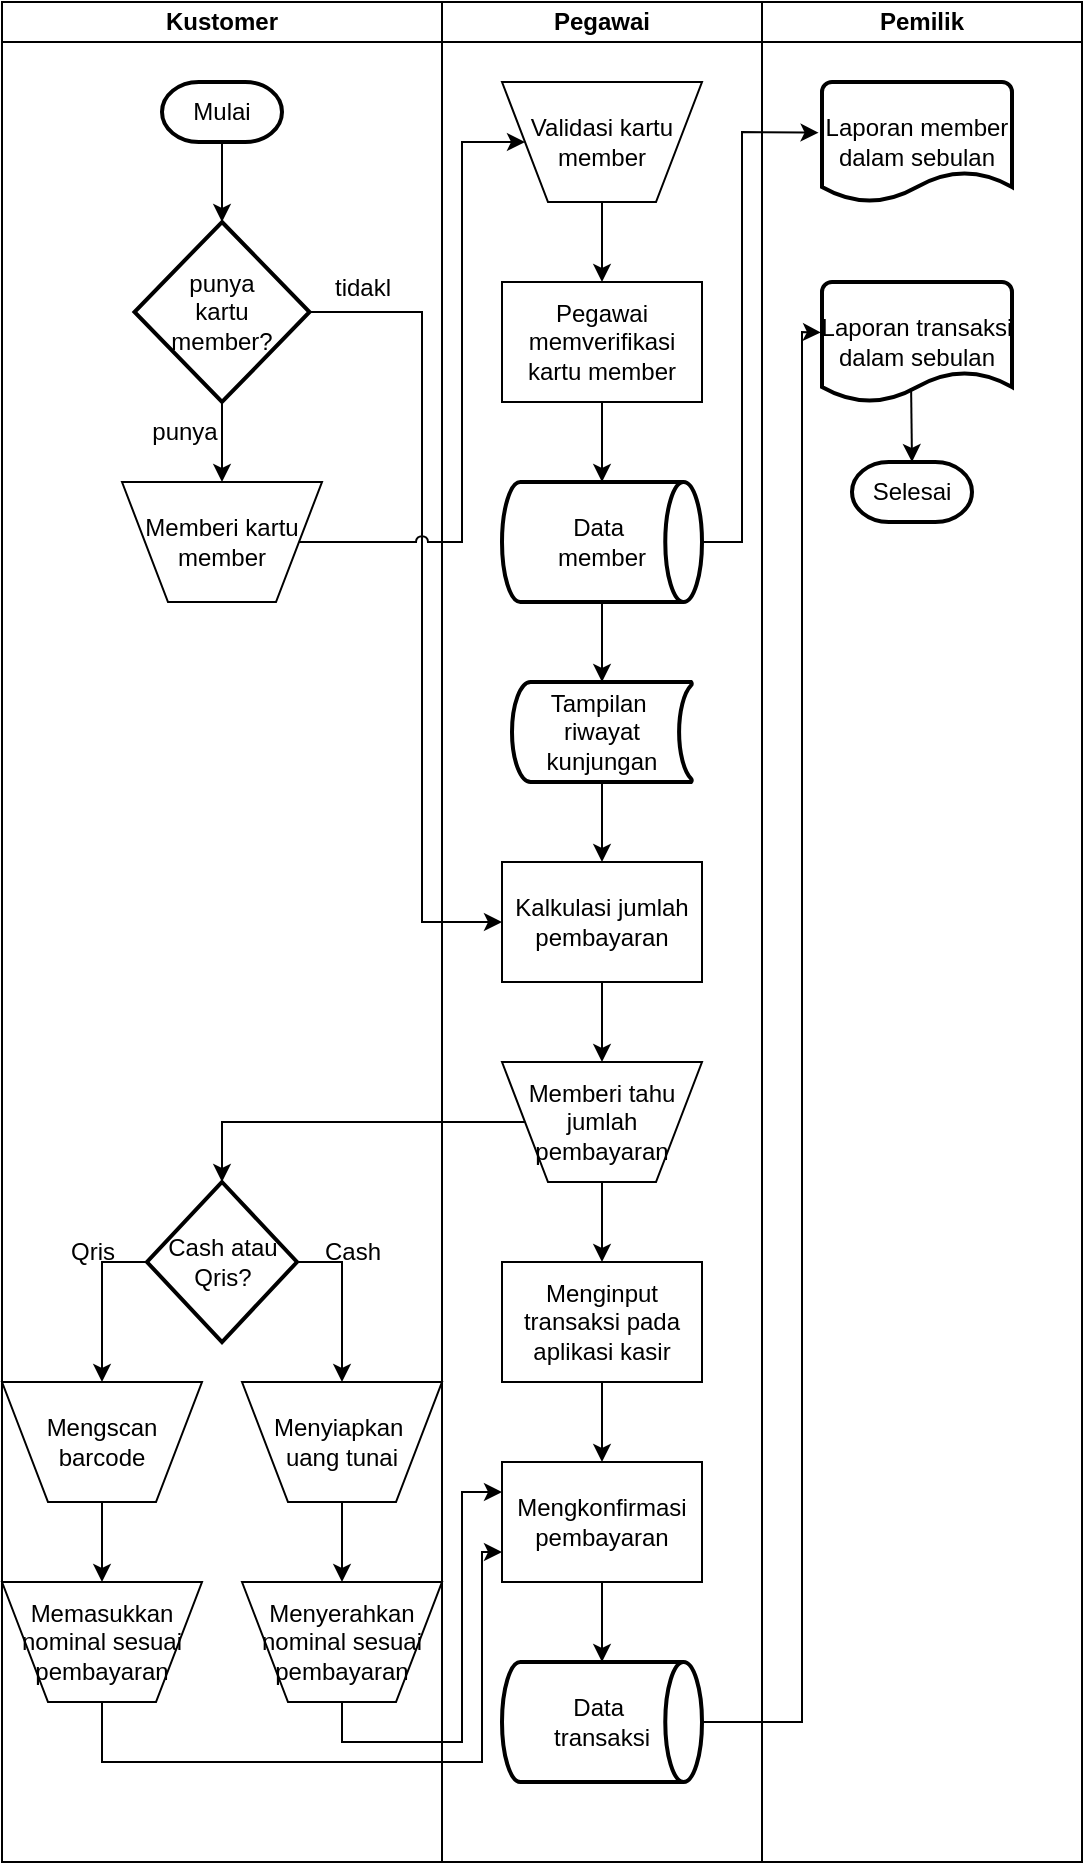 <mxfile version="26.2.12">
  <diagram name="Halaman-1" id="SjMxvKFg0AjNRcb1Awkv">
    <mxGraphModel dx="1667" dy="777" grid="1" gridSize="10" guides="1" tooltips="1" connect="1" arrows="1" fold="1" page="1" pageScale="1" pageWidth="827" pageHeight="1169" math="0" shadow="0">
      <root>
        <mxCell id="0" />
        <mxCell id="1" parent="0" />
        <mxCell id="_cnUZ4bC5yxnJeelvfVf-1" value="Kustomer" style="swimlane;startSize=20;whiteSpace=wrap;html=1;" parent="1" vertex="1">
          <mxGeometry x="20" y="40" width="220" height="930" as="geometry" />
        </mxCell>
        <mxCell id="YhcGoM6mYI_nWp9R7Epc-3" value="punya&lt;div&gt;kartu&lt;/div&gt;&lt;div&gt;member?&lt;/div&gt;" style="strokeWidth=2;html=1;shape=mxgraph.flowchart.decision;whiteSpace=wrap;" vertex="1" parent="_cnUZ4bC5yxnJeelvfVf-1">
          <mxGeometry x="66.25" y="110" width="87.5" height="90" as="geometry" />
        </mxCell>
        <mxCell id="_cnUZ4bC5yxnJeelvfVf-14" value="Mulai" style="strokeWidth=2;html=1;shape=mxgraph.flowchart.terminator;whiteSpace=wrap;" parent="_cnUZ4bC5yxnJeelvfVf-1" vertex="1">
          <mxGeometry x="80" y="40" width="60" height="30" as="geometry" />
        </mxCell>
        <mxCell id="YhcGoM6mYI_nWp9R7Epc-7" value="" style="endArrow=classic;html=1;rounded=0;exitX=0.5;exitY=1;exitDx=0;exitDy=0;exitPerimeter=0;entryX=0.5;entryY=0;entryDx=0;entryDy=0;entryPerimeter=0;" edge="1" parent="_cnUZ4bC5yxnJeelvfVf-1" source="_cnUZ4bC5yxnJeelvfVf-14" target="YhcGoM6mYI_nWp9R7Epc-3">
          <mxGeometry width="50" height="50" relative="1" as="geometry">
            <mxPoint x="470" y="103" as="sourcePoint" />
            <mxPoint x="470" y="140" as="targetPoint" />
          </mxGeometry>
        </mxCell>
        <mxCell id="YhcGoM6mYI_nWp9R7Epc-10" value="Memberi kartu member" style="verticalLabelPosition=middle;verticalAlign=middle;html=1;shape=trapezoid;perimeter=trapezoidPerimeter;whiteSpace=wrap;size=0.23;arcSize=10;flipV=1;labelPosition=center;align=center;" vertex="1" parent="_cnUZ4bC5yxnJeelvfVf-1">
          <mxGeometry x="60" y="240" width="100" height="60" as="geometry" />
        </mxCell>
        <mxCell id="YhcGoM6mYI_nWp9R7Epc-16" value="" style="endArrow=classic;html=1;rounded=0;entryX=0.5;entryY=0;entryDx=0;entryDy=0;exitX=0.5;exitY=1;exitDx=0;exitDy=0;exitPerimeter=0;" edge="1" parent="_cnUZ4bC5yxnJeelvfVf-1" source="YhcGoM6mYI_nWp9R7Epc-3" target="YhcGoM6mYI_nWp9R7Epc-10">
          <mxGeometry width="50" height="50" relative="1" as="geometry">
            <mxPoint x="130" y="210" as="sourcePoint" />
            <mxPoint x="590" y="207" as="targetPoint" />
          </mxGeometry>
        </mxCell>
        <mxCell id="YhcGoM6mYI_nWp9R7Epc-17" value="punya" style="text;html=1;align=center;verticalAlign=middle;resizable=0;points=[];autosize=1;strokeColor=none;fillColor=none;" vertex="1" parent="_cnUZ4bC5yxnJeelvfVf-1">
          <mxGeometry x="61.25" y="200" width="60" height="30" as="geometry" />
        </mxCell>
        <mxCell id="_cnUZ4bC5yxnJeelvfVf-2" value="Cash atau&lt;div&gt;Qris?&lt;/div&gt;" style="strokeWidth=2;html=1;shape=mxgraph.flowchart.decision;whiteSpace=wrap;" parent="_cnUZ4bC5yxnJeelvfVf-1" vertex="1">
          <mxGeometry x="72.5" y="590" width="75" height="80" as="geometry" />
        </mxCell>
        <mxCell id="_cnUZ4bC5yxnJeelvfVf-3" value="Mengscan&lt;div&gt;barcode&lt;/div&gt;" style="verticalLabelPosition=middle;verticalAlign=middle;html=1;shape=trapezoid;perimeter=trapezoidPerimeter;whiteSpace=wrap;size=0.23;arcSize=10;flipV=1;labelPosition=center;align=center;" parent="_cnUZ4bC5yxnJeelvfVf-1" vertex="1">
          <mxGeometry y="690" width="100" height="60" as="geometry" />
        </mxCell>
        <mxCell id="_cnUZ4bC5yxnJeelvfVf-4" value="Menyiapkan&amp;nbsp;&lt;div&gt;uang tunai&lt;/div&gt;" style="verticalLabelPosition=middle;verticalAlign=middle;html=1;shape=trapezoid;perimeter=trapezoidPerimeter;whiteSpace=wrap;size=0.23;arcSize=10;flipV=1;labelPosition=center;align=center;" parent="_cnUZ4bC5yxnJeelvfVf-1" vertex="1">
          <mxGeometry x="120" y="690" width="100" height="60" as="geometry" />
        </mxCell>
        <mxCell id="_cnUZ4bC5yxnJeelvfVf-5" value="" style="endArrow=classic;html=1;rounded=0;exitX=0;exitY=0.5;exitDx=0;exitDy=0;exitPerimeter=0;entryX=0.5;entryY=0;entryDx=0;entryDy=0;" parent="_cnUZ4bC5yxnJeelvfVf-1" source="_cnUZ4bC5yxnJeelvfVf-2" target="_cnUZ4bC5yxnJeelvfVf-3" edge="1">
          <mxGeometry width="50" height="50" relative="1" as="geometry">
            <mxPoint x="310" y="630" as="sourcePoint" />
            <mxPoint x="310" y="670" as="targetPoint" />
            <Array as="points">
              <mxPoint x="50" y="630" />
            </Array>
          </mxGeometry>
        </mxCell>
        <mxCell id="_cnUZ4bC5yxnJeelvfVf-6" value="" style="endArrow=classic;html=1;rounded=0;exitX=1;exitY=0.5;exitDx=0;exitDy=0;exitPerimeter=0;entryX=0.5;entryY=0;entryDx=0;entryDy=0;" parent="_cnUZ4bC5yxnJeelvfVf-1" source="_cnUZ4bC5yxnJeelvfVf-2" target="_cnUZ4bC5yxnJeelvfVf-4" edge="1">
          <mxGeometry width="50" height="50" relative="1" as="geometry">
            <mxPoint x="320" y="640" as="sourcePoint" />
            <mxPoint x="320" y="680" as="targetPoint" />
            <Array as="points">
              <mxPoint x="170" y="630" />
            </Array>
          </mxGeometry>
        </mxCell>
        <mxCell id="_cnUZ4bC5yxnJeelvfVf-7" value="Cash" style="text;html=1;align=center;verticalAlign=middle;resizable=0;points=[];autosize=1;strokeColor=none;fillColor=none;" parent="_cnUZ4bC5yxnJeelvfVf-1" vertex="1">
          <mxGeometry x="150" y="610" width="50" height="30" as="geometry" />
        </mxCell>
        <mxCell id="_cnUZ4bC5yxnJeelvfVf-8" value="Qris" style="text;html=1;align=center;verticalAlign=middle;resizable=0;points=[];autosize=1;strokeColor=none;fillColor=none;" parent="_cnUZ4bC5yxnJeelvfVf-1" vertex="1">
          <mxGeometry x="20" y="610" width="50" height="30" as="geometry" />
        </mxCell>
        <mxCell id="_cnUZ4bC5yxnJeelvfVf-9" value="Memasukkan nominal sesuai&lt;div&gt;pembayaran&lt;/div&gt;" style="verticalLabelPosition=middle;verticalAlign=middle;html=1;shape=trapezoid;perimeter=trapezoidPerimeter;whiteSpace=wrap;size=0.23;arcSize=10;flipV=1;labelPosition=center;align=center;" parent="_cnUZ4bC5yxnJeelvfVf-1" vertex="1">
          <mxGeometry y="790" width="100" height="60" as="geometry" />
        </mxCell>
        <mxCell id="_cnUZ4bC5yxnJeelvfVf-10" value="Menyerahkan&lt;div&gt;nominal sesuai&lt;div&gt;pembayaran&lt;/div&gt;&lt;/div&gt;" style="verticalLabelPosition=middle;verticalAlign=middle;html=1;shape=trapezoid;perimeter=trapezoidPerimeter;whiteSpace=wrap;size=0.23;arcSize=10;flipV=1;labelPosition=center;align=center;" parent="_cnUZ4bC5yxnJeelvfVf-1" vertex="1">
          <mxGeometry x="120" y="790" width="100" height="60" as="geometry" />
        </mxCell>
        <mxCell id="_cnUZ4bC5yxnJeelvfVf-11" value="" style="endArrow=classic;html=1;rounded=0;exitX=0.5;exitY=1;exitDx=0;exitDy=0;" parent="_cnUZ4bC5yxnJeelvfVf-1" source="_cnUZ4bC5yxnJeelvfVf-3" target="_cnUZ4bC5yxnJeelvfVf-9" edge="1">
          <mxGeometry width="50" height="50" relative="1" as="geometry">
            <mxPoint x="310" y="630" as="sourcePoint" />
            <mxPoint x="310" y="670" as="targetPoint" />
          </mxGeometry>
        </mxCell>
        <mxCell id="_cnUZ4bC5yxnJeelvfVf-12" value="" style="endArrow=classic;html=1;rounded=0;exitX=0.5;exitY=1;exitDx=0;exitDy=0;entryX=0.5;entryY=0;entryDx=0;entryDy=0;" parent="_cnUZ4bC5yxnJeelvfVf-1" source="_cnUZ4bC5yxnJeelvfVf-4" target="_cnUZ4bC5yxnJeelvfVf-10" edge="1">
          <mxGeometry width="50" height="50" relative="1" as="geometry">
            <mxPoint x="320" y="640" as="sourcePoint" />
            <mxPoint x="320" y="680" as="targetPoint" />
          </mxGeometry>
        </mxCell>
        <mxCell id="_cnUZ4bC5yxnJeelvfVf-13" value="Pegawai" style="swimlane;startSize=20;whiteSpace=wrap;html=1;" parent="1" vertex="1">
          <mxGeometry x="240" y="40" width="160" height="930" as="geometry" />
        </mxCell>
        <mxCell id="YhcGoM6mYI_nWp9R7Epc-11" value="Validasi kartu member" style="verticalLabelPosition=middle;verticalAlign=middle;html=1;shape=trapezoid;perimeter=trapezoidPerimeter;whiteSpace=wrap;size=0.23;arcSize=10;flipV=1;labelPosition=center;align=center;" vertex="1" parent="_cnUZ4bC5yxnJeelvfVf-13">
          <mxGeometry x="30" y="40" width="100" height="60" as="geometry" />
        </mxCell>
        <mxCell id="YhcGoM6mYI_nWp9R7Epc-12" value="&lt;div&gt;&lt;span style=&quot;background-color: transparent; color: light-dark(rgb(0, 0, 0), rgb(255, 255, 255));&quot;&gt;Pegawai memverifikasi kartu member&lt;/span&gt;&lt;/div&gt;" style="whiteSpace=wrap;html=1;aspect=fixed;" vertex="1" parent="_cnUZ4bC5yxnJeelvfVf-13">
          <mxGeometry x="30" y="140" width="100" height="60" as="geometry" />
        </mxCell>
        <mxCell id="YhcGoM6mYI_nWp9R7Epc-13" value="Tampilan&amp;nbsp;&lt;div&gt;riwayat&lt;/div&gt;&lt;div&gt;kunjungan&lt;/div&gt;" style="strokeWidth=2;html=1;shape=mxgraph.flowchart.stored_data;whiteSpace=wrap;" vertex="1" parent="_cnUZ4bC5yxnJeelvfVf-13">
          <mxGeometry x="35" y="340" width="90" height="50" as="geometry" />
        </mxCell>
        <mxCell id="YhcGoM6mYI_nWp9R7Epc-19" value="" style="endArrow=classic;html=1;rounded=0;exitX=0.5;exitY=1;exitDx=0;exitDy=0;" edge="1" parent="_cnUZ4bC5yxnJeelvfVf-13" source="YhcGoM6mYI_nWp9R7Epc-11" target="YhcGoM6mYI_nWp9R7Epc-12">
          <mxGeometry width="50" height="50" relative="1" as="geometry">
            <mxPoint x="370" y="170" as="sourcePoint" />
            <mxPoint x="370" y="207" as="targetPoint" />
          </mxGeometry>
        </mxCell>
        <mxCell id="YhcGoM6mYI_nWp9R7Epc-20" value="" style="endArrow=classic;html=1;rounded=0;exitX=0.5;exitY=1;exitDx=0;exitDy=0;entryX=0.5;entryY=0;entryDx=0;entryDy=0;entryPerimeter=0;" edge="1" parent="_cnUZ4bC5yxnJeelvfVf-13" source="YhcGoM6mYI_nWp9R7Epc-12" target="YhcGoM6mYI_nWp9R7Epc-25">
          <mxGeometry width="50" height="50" relative="1" as="geometry">
            <mxPoint x="370" y="170" as="sourcePoint" />
            <mxPoint x="370" y="207" as="targetPoint" />
          </mxGeometry>
        </mxCell>
        <mxCell id="YhcGoM6mYI_nWp9R7Epc-1" value="&lt;div&gt;&lt;span style=&quot;background-color: transparent; color: light-dark(rgb(0, 0, 0), rgb(255, 255, 255));&quot;&gt;Kalkulasi jumlah pembayaran&lt;/span&gt;&lt;/div&gt;" style="whiteSpace=wrap;html=1;aspect=fixed;" vertex="1" parent="_cnUZ4bC5yxnJeelvfVf-13">
          <mxGeometry x="30" y="430" width="100" height="60" as="geometry" />
        </mxCell>
        <mxCell id="_cnUZ4bC5yxnJeelvfVf-15" value="Memberi tahu&lt;div&gt;jumlah&lt;/div&gt;&lt;div&gt;pembayaran&lt;/div&gt;" style="verticalLabelPosition=middle;verticalAlign=middle;html=1;shape=trapezoid;perimeter=trapezoidPerimeter;whiteSpace=wrap;size=0.23;arcSize=10;flipV=1;labelPosition=center;align=center;" parent="_cnUZ4bC5yxnJeelvfVf-13" vertex="1">
          <mxGeometry x="30" y="530" width="100" height="60" as="geometry" />
        </mxCell>
        <mxCell id="_cnUZ4bC5yxnJeelvfVf-17" value="Mengkonfirmasi&lt;br&gt;&lt;div&gt;pembayaran&lt;/div&gt;" style="whiteSpace=wrap;html=1;aspect=fixed;" parent="_cnUZ4bC5yxnJeelvfVf-13" vertex="1">
          <mxGeometry x="30" y="730" width="100" height="60" as="geometry" />
        </mxCell>
        <mxCell id="_cnUZ4bC5yxnJeelvfVf-19" value="" style="endArrow=classic;html=1;rounded=0;exitX=0.5;exitY=1;exitDx=0;exitDy=0;entryX=0.5;entryY=0;entryDx=0;entryDy=0;entryPerimeter=0;" parent="_cnUZ4bC5yxnJeelvfVf-13" source="_cnUZ4bC5yxnJeelvfVf-17" target="_cnUZ4bC5yxnJeelvfVf-38" edge="1">
          <mxGeometry width="50" height="50" relative="1" as="geometry">
            <mxPoint x="-40" y="610" as="sourcePoint" />
            <mxPoint x="80" y="830" as="targetPoint" />
          </mxGeometry>
        </mxCell>
        <mxCell id="_cnUZ4bC5yxnJeelvfVf-32" value="&lt;div&gt;&lt;span style=&quot;background-color: transparent; color: light-dark(rgb(0, 0, 0), rgb(255, 255, 255));&quot;&gt;Menginput transaksi pada aplikasi kasir&lt;/span&gt;&lt;/div&gt;" style="whiteSpace=wrap;html=1;aspect=fixed;" parent="_cnUZ4bC5yxnJeelvfVf-13" vertex="1">
          <mxGeometry x="30" y="630" width="100" height="60" as="geometry" />
        </mxCell>
        <mxCell id="_cnUZ4bC5yxnJeelvfVf-34" value="" style="endArrow=classic;html=1;rounded=0;exitX=0.5;exitY=1;exitDx=0;exitDy=0;entryX=0.5;entryY=0;entryDx=0;entryDy=0;" parent="_cnUZ4bC5yxnJeelvfVf-13" source="_cnUZ4bC5yxnJeelvfVf-32" target="_cnUZ4bC5yxnJeelvfVf-17" edge="1">
          <mxGeometry width="50" height="50" relative="1" as="geometry">
            <mxPoint x="80" y="600" as="sourcePoint" />
            <mxPoint x="105" y="760" as="targetPoint" />
          </mxGeometry>
        </mxCell>
        <mxCell id="_cnUZ4bC5yxnJeelvfVf-35" value="" style="endArrow=classic;html=1;rounded=0;exitX=0.5;exitY=1;exitDx=0;exitDy=0;entryX=0.5;entryY=0;entryDx=0;entryDy=0;" parent="_cnUZ4bC5yxnJeelvfVf-13" source="_cnUZ4bC5yxnJeelvfVf-15" target="_cnUZ4bC5yxnJeelvfVf-32" edge="1">
          <mxGeometry width="50" height="50" relative="1" as="geometry">
            <mxPoint x="90" y="500" as="sourcePoint" />
            <mxPoint x="90" y="540" as="targetPoint" />
          </mxGeometry>
        </mxCell>
        <mxCell id="_cnUZ4bC5yxnJeelvfVf-38" value="Data&amp;nbsp;&lt;div&gt;transaksi&lt;/div&gt;" style="strokeWidth=2;html=1;shape=mxgraph.flowchart.direct_data;whiteSpace=wrap;" parent="_cnUZ4bC5yxnJeelvfVf-13" vertex="1">
          <mxGeometry x="30" y="830" width="100" height="60" as="geometry" />
        </mxCell>
        <mxCell id="YhcGoM6mYI_nWp9R7Epc-24" value="" style="endArrow=classic;html=1;rounded=0;exitX=0.5;exitY=1;exitDx=0;exitDy=0;" edge="1" parent="_cnUZ4bC5yxnJeelvfVf-13" source="YhcGoM6mYI_nWp9R7Epc-1" target="_cnUZ4bC5yxnJeelvfVf-15">
          <mxGeometry width="50" height="50" relative="1" as="geometry">
            <mxPoint x="365" y="270" as="sourcePoint" />
            <mxPoint x="365" y="307" as="targetPoint" />
          </mxGeometry>
        </mxCell>
        <mxCell id="YhcGoM6mYI_nWp9R7Epc-25" value="Data&amp;nbsp;&lt;div&gt;member&lt;/div&gt;" style="strokeWidth=2;html=1;shape=mxgraph.flowchart.direct_data;whiteSpace=wrap;" vertex="1" parent="_cnUZ4bC5yxnJeelvfVf-13">
          <mxGeometry x="30" y="240" width="100" height="60" as="geometry" />
        </mxCell>
        <mxCell id="YhcGoM6mYI_nWp9R7Epc-27" value="" style="endArrow=classic;html=1;rounded=0;exitX=0.5;exitY=1;exitDx=0;exitDy=0;exitPerimeter=0;" edge="1" parent="_cnUZ4bC5yxnJeelvfVf-13" source="YhcGoM6mYI_nWp9R7Epc-25">
          <mxGeometry width="50" height="50" relative="1" as="geometry">
            <mxPoint x="250" y="103" as="sourcePoint" />
            <mxPoint x="80" y="340" as="targetPoint" />
          </mxGeometry>
        </mxCell>
        <mxCell id="YhcGoM6mYI_nWp9R7Epc-29" value="" style="endArrow=classic;html=1;rounded=0;exitX=0.5;exitY=1;exitDx=0;exitDy=0;exitPerimeter=0;entryX=0.5;entryY=0;entryDx=0;entryDy=0;" edge="1" parent="_cnUZ4bC5yxnJeelvfVf-13" source="YhcGoM6mYI_nWp9R7Epc-13" target="YhcGoM6mYI_nWp9R7Epc-1">
          <mxGeometry width="50" height="50" relative="1" as="geometry">
            <mxPoint x="90" y="310" as="sourcePoint" />
            <mxPoint x="90" y="350" as="targetPoint" />
          </mxGeometry>
        </mxCell>
        <mxCell id="_cnUZ4bC5yxnJeelvfVf-24" value="Pemilik" style="swimlane;startSize=20;whiteSpace=wrap;html=1;" parent="1" vertex="1">
          <mxGeometry x="400" y="40" width="160" height="930" as="geometry" />
        </mxCell>
        <mxCell id="_cnUZ4bC5yxnJeelvfVf-25" value="Laporan&amp;nbsp;&lt;span style=&quot;background-color: transparent; color: light-dark(rgb(0, 0, 0), rgb(255, 255, 255));&quot;&gt;transaksi&lt;/span&gt;&lt;div&gt;dalam sebulan&lt;/div&gt;" style="strokeWidth=2;html=1;shape=mxgraph.flowchart.document2;whiteSpace=wrap;size=0.25;" parent="_cnUZ4bC5yxnJeelvfVf-24" vertex="1">
          <mxGeometry x="30" y="140" width="95" height="60" as="geometry" />
        </mxCell>
        <mxCell id="_cnUZ4bC5yxnJeelvfVf-26" value="Selesai" style="strokeWidth=2;html=1;shape=mxgraph.flowchart.terminator;whiteSpace=wrap;" parent="_cnUZ4bC5yxnJeelvfVf-24" vertex="1">
          <mxGeometry x="45" y="230" width="60" height="30" as="geometry" />
        </mxCell>
        <mxCell id="_cnUZ4bC5yxnJeelvfVf-27" value="" style="endArrow=classic;html=1;rounded=0;exitX=0.469;exitY=0.888;exitDx=0;exitDy=0;exitPerimeter=0;entryX=0.5;entryY=0;entryDx=0;entryDy=0;entryPerimeter=0;" parent="_cnUZ4bC5yxnJeelvfVf-24" source="_cnUZ4bC5yxnJeelvfVf-25" target="_cnUZ4bC5yxnJeelvfVf-26" edge="1">
          <mxGeometry width="50" height="50" relative="1" as="geometry">
            <mxPoint x="-65" y="688" as="sourcePoint" />
            <mxPoint x="-65" y="730" as="targetPoint" />
          </mxGeometry>
        </mxCell>
        <mxCell id="YhcGoM6mYI_nWp9R7Epc-30" value="Laporan&amp;nbsp;&lt;span style=&quot;background-color: transparent; color: light-dark(rgb(0, 0, 0), rgb(255, 255, 255));&quot;&gt;member&lt;/span&gt;&lt;div&gt;dalam sebulan&lt;/div&gt;" style="strokeWidth=2;html=1;shape=mxgraph.flowchart.document2;whiteSpace=wrap;size=0.25;" vertex="1" parent="_cnUZ4bC5yxnJeelvfVf-24">
          <mxGeometry x="30" y="40" width="95" height="60" as="geometry" />
        </mxCell>
        <mxCell id="_cnUZ4bC5yxnJeelvfVf-31" value="" style="endArrow=classic;html=1;rounded=0;exitX=1;exitY=0.5;exitDx=0;exitDy=0;entryX=-0.006;entryY=0.421;entryDx=0;entryDy=0;entryPerimeter=0;exitPerimeter=0;" parent="1" source="_cnUZ4bC5yxnJeelvfVf-38" target="_cnUZ4bC5yxnJeelvfVf-25" edge="1">
          <mxGeometry width="50" height="50" relative="1" as="geometry">
            <mxPoint x="358.5" y="660" as="sourcePoint" />
            <mxPoint x="330" y="660" as="targetPoint" />
            <Array as="points">
              <mxPoint x="420" y="900" />
              <mxPoint x="420" y="205" />
            </Array>
          </mxGeometry>
        </mxCell>
        <mxCell id="YhcGoM6mYI_nWp9R7Epc-9" value="tidakl" style="text;html=1;align=center;verticalAlign=middle;resizable=0;points=[];autosize=1;strokeColor=none;fillColor=none;" vertex="1" parent="1">
          <mxGeometry x="175" y="168" width="50" height="30" as="geometry" />
        </mxCell>
        <mxCell id="YhcGoM6mYI_nWp9R7Epc-14" value="" style="endArrow=classic;html=1;rounded=0;exitX=1;exitY=0.5;exitDx=0;exitDy=0;exitPerimeter=0;entryX=0;entryY=0.5;entryDx=0;entryDy=0;" edge="1" parent="1" source="YhcGoM6mYI_nWp9R7Epc-3" target="YhcGoM6mYI_nWp9R7Epc-1">
          <mxGeometry width="50" height="50" relative="1" as="geometry">
            <mxPoint x="490" y="143" as="sourcePoint" />
            <mxPoint x="490" y="180" as="targetPoint" />
            <Array as="points">
              <mxPoint x="230" y="195" />
              <mxPoint x="230" y="500" />
            </Array>
          </mxGeometry>
        </mxCell>
        <mxCell id="YhcGoM6mYI_nWp9R7Epc-18" value="" style="endArrow=classic;html=1;rounded=0;exitX=1;exitY=0.5;exitDx=0;exitDy=0;entryX=0;entryY=0.5;entryDx=0;entryDy=0;jumpStyle=arc;" edge="1" parent="1" source="YhcGoM6mYI_nWp9R7Epc-10" target="YhcGoM6mYI_nWp9R7Epc-11">
          <mxGeometry width="50" height="50" relative="1" as="geometry">
            <mxPoint x="610" y="210" as="sourcePoint" />
            <mxPoint x="610" y="247" as="targetPoint" />
            <Array as="points">
              <mxPoint x="250" y="310" />
              <mxPoint x="250" y="110" />
            </Array>
          </mxGeometry>
        </mxCell>
        <mxCell id="YhcGoM6mYI_nWp9R7Epc-32" value="" style="endArrow=classic;html=1;rounded=0;exitX=1;exitY=0.5;exitDx=0;exitDy=0;exitPerimeter=0;entryX=-0.018;entryY=0.422;entryDx=0;entryDy=0;entryPerimeter=0;" edge="1" parent="1" source="YhcGoM6mYI_nWp9R7Epc-25" target="YhcGoM6mYI_nWp9R7Epc-30">
          <mxGeometry width="50" height="50" relative="1" as="geometry">
            <mxPoint x="495" y="253" as="sourcePoint" />
            <mxPoint x="495" y="290" as="targetPoint" />
            <Array as="points">
              <mxPoint x="390" y="310" />
              <mxPoint x="390" y="105" />
            </Array>
          </mxGeometry>
        </mxCell>
        <mxCell id="YhcGoM6mYI_nWp9R7Epc-15" value="" style="endArrow=classic;html=1;rounded=0;exitX=0;exitY=0.5;exitDx=0;exitDy=0;entryX=0.5;entryY=0;entryDx=0;entryDy=0;entryPerimeter=0;" edge="1" parent="1" source="_cnUZ4bC5yxnJeelvfVf-15" target="_cnUZ4bC5yxnJeelvfVf-2">
          <mxGeometry width="50" height="50" relative="1" as="geometry">
            <mxPoint x="595" y="300" as="sourcePoint" />
            <mxPoint x="595" y="337" as="targetPoint" />
            <Array as="points">
              <mxPoint x="130" y="600" />
            </Array>
          </mxGeometry>
        </mxCell>
        <mxCell id="YhcGoM6mYI_nWp9R7Epc-33" value="" style="endArrow=classic;html=1;rounded=0;exitX=0.5;exitY=1;exitDx=0;exitDy=0;entryX=0;entryY=0.75;entryDx=0;entryDy=0;" edge="1" parent="1" source="_cnUZ4bC5yxnJeelvfVf-9" target="_cnUZ4bC5yxnJeelvfVf-17">
          <mxGeometry width="50" height="50" relative="1" as="geometry">
            <mxPoint x="80" y="800" as="sourcePoint" />
            <mxPoint x="250" y="840" as="targetPoint" />
            <Array as="points">
              <mxPoint x="70" y="920" />
              <mxPoint x="260" y="920" />
              <mxPoint x="260" y="815" />
            </Array>
          </mxGeometry>
        </mxCell>
        <mxCell id="YhcGoM6mYI_nWp9R7Epc-34" value="" style="endArrow=classic;html=1;rounded=0;exitX=0.5;exitY=1;exitDx=0;exitDy=0;entryX=0;entryY=0.25;entryDx=0;entryDy=0;" edge="1" parent="1" source="_cnUZ4bC5yxnJeelvfVf-10" target="_cnUZ4bC5yxnJeelvfVf-17">
          <mxGeometry width="50" height="50" relative="1" as="geometry">
            <mxPoint x="200" y="800" as="sourcePoint" />
            <mxPoint x="200" y="840" as="targetPoint" />
            <Array as="points">
              <mxPoint x="190" y="910" />
              <mxPoint x="250" y="910" />
              <mxPoint x="250" y="785" />
            </Array>
          </mxGeometry>
        </mxCell>
      </root>
    </mxGraphModel>
  </diagram>
</mxfile>
